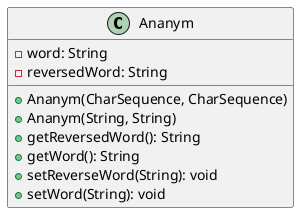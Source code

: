 @startuml

    class Ananym {
        -word: String
        -reversedWord: String
        +Ananym(CharSequence, CharSequence)
        +Ananym(String, String)
        +getReversedWord(): String
        +getWord(): String
        +setReverseWord(String): void
        +setWord(String): void
    }

@enduml
